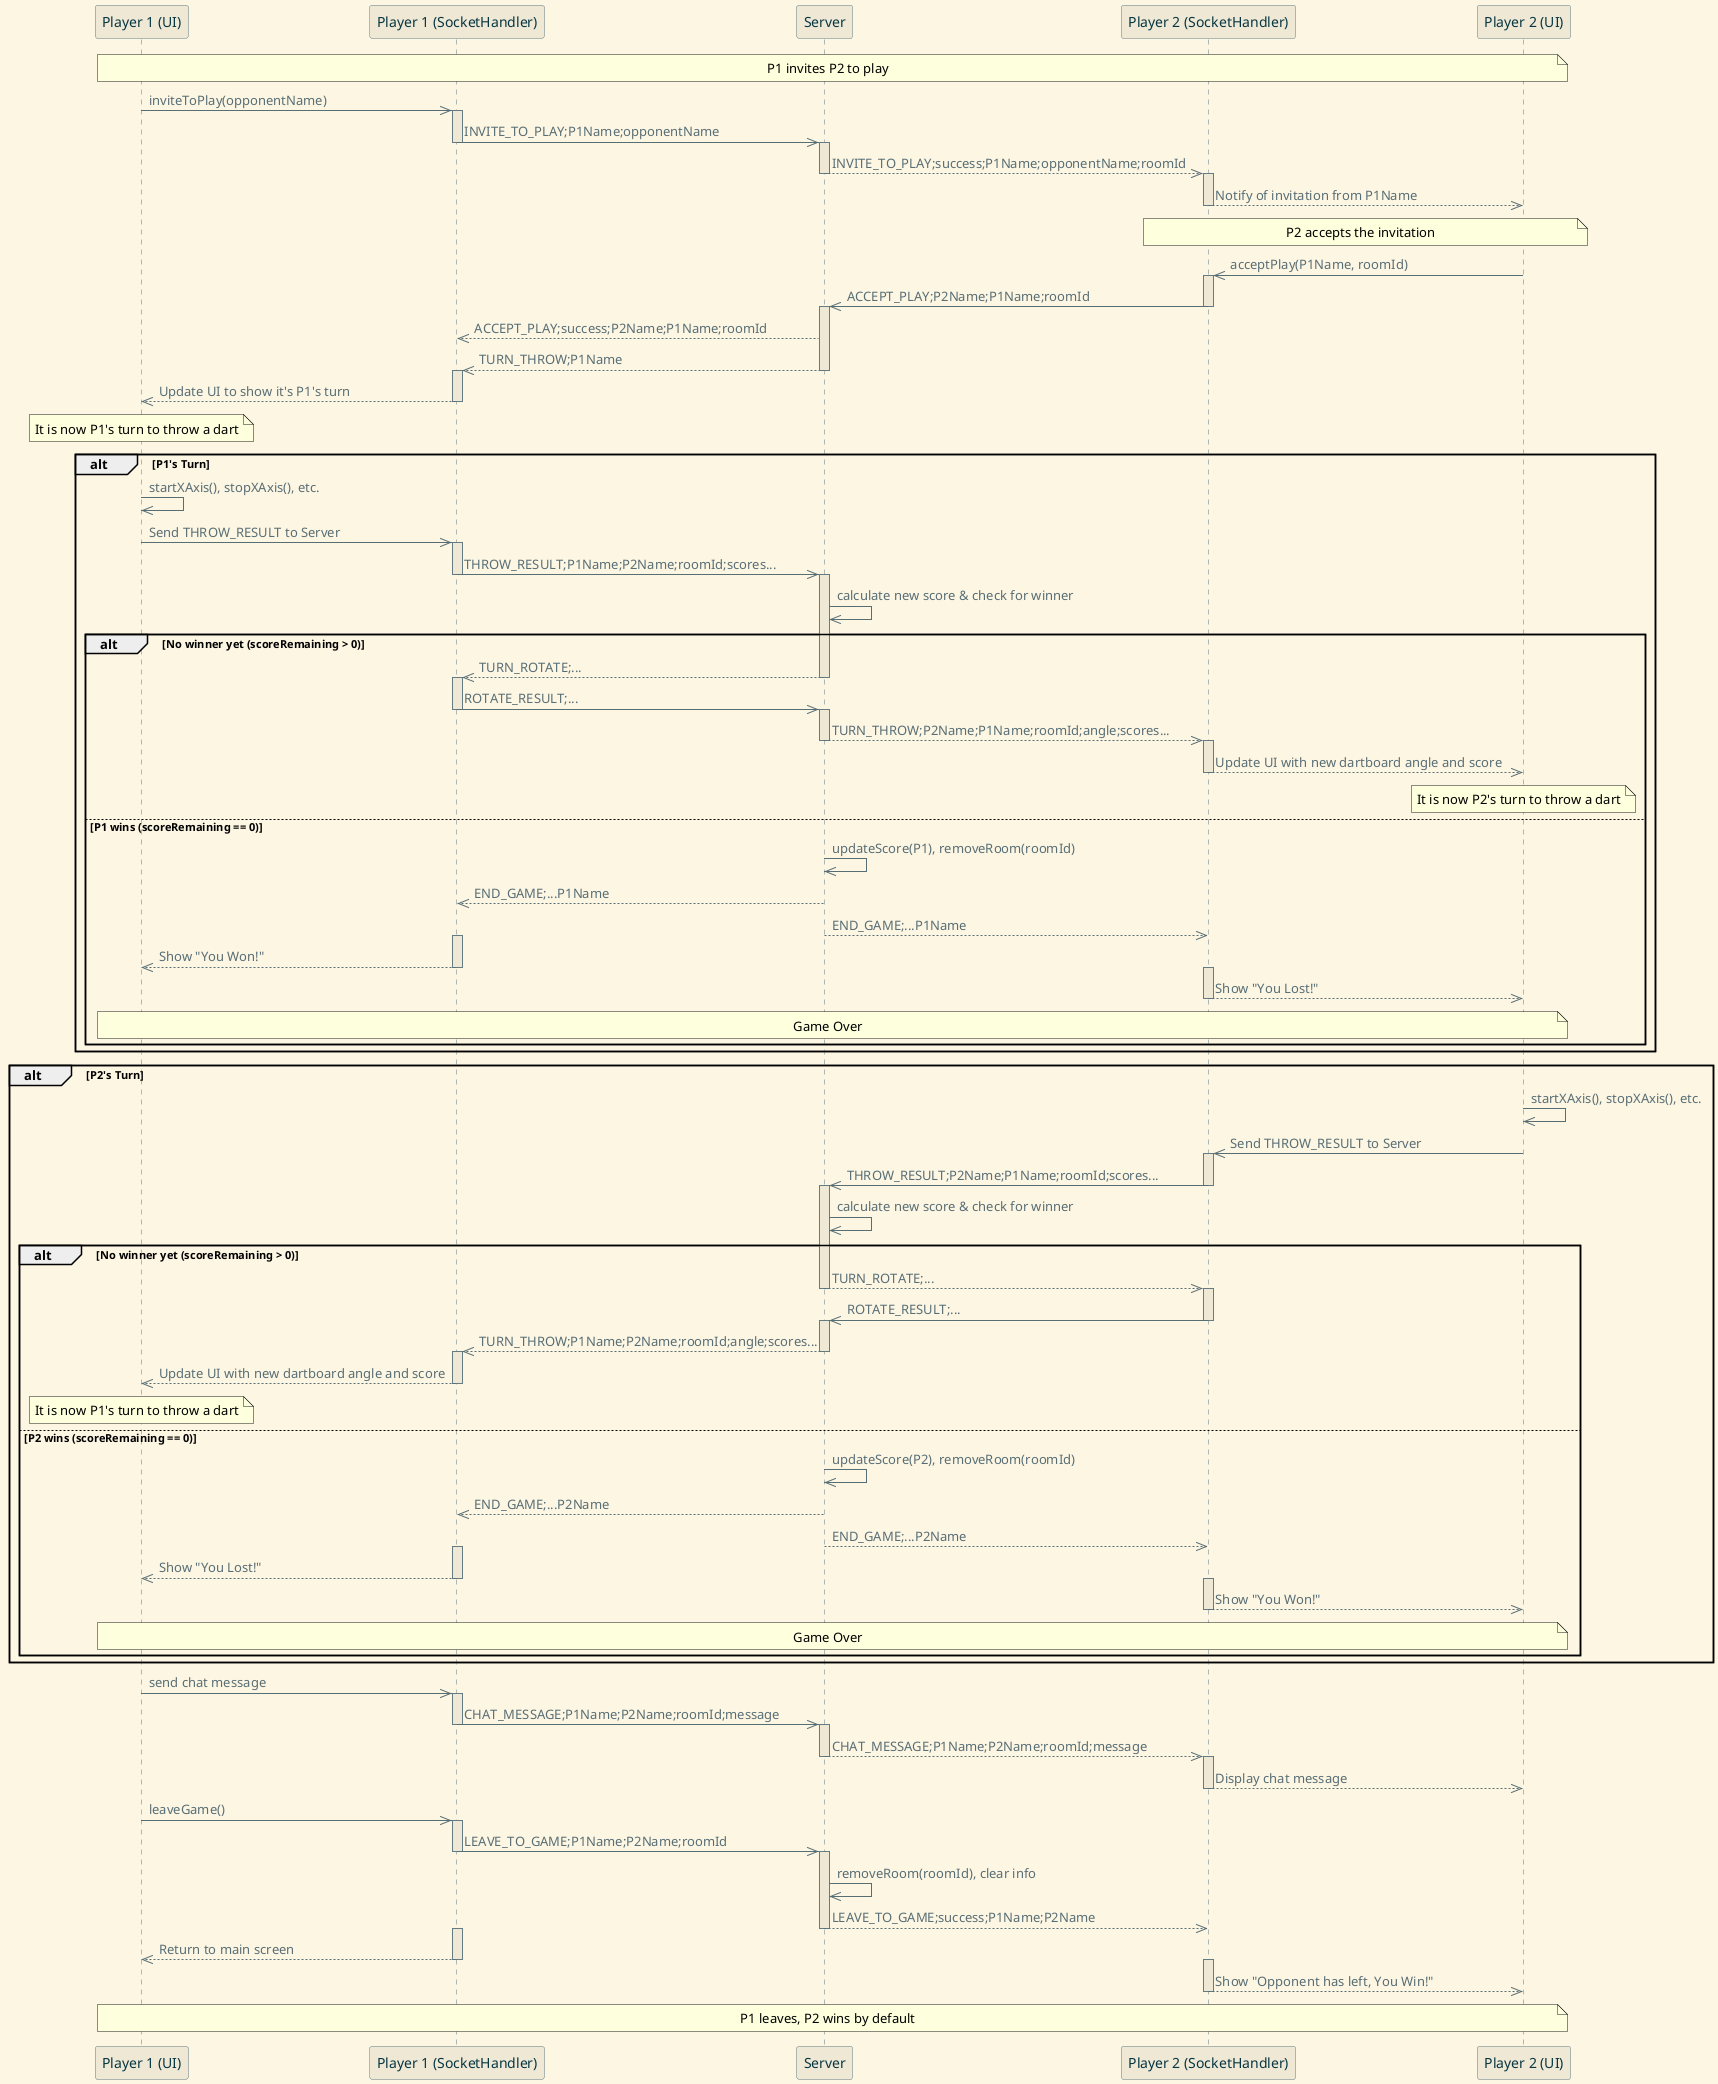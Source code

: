@startuml
' === Theme Solarized Light ===
skinparam backgroundColor #FDF6E3
skinparam handwritten false

skinparam sequence {
  ArrowColor #586e75
  ArrowFontColor #586e75
  ArrowFontSize 13
  LifeLineBorderColor #657b83
  LifeLineBackgroundColor #EEE8D5
  ParticipantBorderColor #93a1a1
  ParticipantBackgroundColor #EEE8D5
  ActorBorderColor #93a1a1
  ActorBackgroundColor #EEE8D5
  ActorFontColor #073642
  ParticipantFontColor #073642
  BoxBackgroundColor #EEE8D5
  BoxBorderColor #93a1a1
}

skinparam sequenceParticipant {
  FontColor #073642
  FontSize 14
  BorderColor #657b83
  BackgroundColor #EEE8D5
}

skinparam sequenceActor {
  FontColor #073642
  FontSize 14
  BorderColor #657b83
  BackgroundColor #EEE8D5
}

' === Participants ===
participant P1_UI as "Player 1 (UI)"
participant P1_Handler as "Player 1 (SocketHandler)"
participant Server as "Server"
participant P2_Handler as "Player 2 (SocketHandler)"
participant P2_UI as "Player 2 (UI)"

' === Invitation Flow ===
Note over P1_UI, P2_UI: P1 invites P2 to play

P1_UI->>P1_Handler: inviteToPlay(opponentName)
activate P1_Handler
P1_Handler->>Server: INVITE_TO_PLAY;P1Name;opponentName
deactivate P1_Handler
activate Server
Server-->>P2_Handler: INVITE_TO_PLAY;success;P1Name;opponentName;roomId
deactivate Server
activate P2_Handler
P2_Handler-->>P2_UI: Notify of invitation from P1Name
deactivate P2_Handler

' === Acceptance Flow ===
Note over P2_UI, P2_Handler: P2 accepts the invitation

P2_UI->>P2_Handler: acceptPlay(P1Name, roomId)
activate P2_Handler
P2_Handler->>Server: ACCEPT_PLAY;P2Name;P1Name;roomId
deactivate P2_Handler
activate Server
Server-->>P1_Handler: ACCEPT_PLAY;success;P2Name;P1Name;roomId
Server-->>P1_Handler: TURN_THROW;P1Name
deactivate Server
activate P1_Handler
P1_Handler-->>P1_UI: Update UI to show it's P1's turn
deactivate P1_Handler

Note over P1_UI: It is now P1's turn to throw a dart

' === P1's Turn ===
alt P1's Turn
    P1_UI->>P1_UI: startXAxis(), stopXAxis(), etc.
    P1_UI->>P1_Handler: Send THROW_RESULT to Server
    activate P1_Handler
    P1_Handler->>Server: THROW_RESULT;P1Name;P2Name;roomId;scores...
    deactivate P1_Handler
    activate Server
    Server->>Server: calculate new score & check for winner

    alt No winner yet (scoreRemaining > 0)
        Server-->>P1_Handler: TURN_ROTATE;...
        deactivate Server
        activate P1_Handler
        P1_Handler->>Server: ROTATE_RESULT;...
        deactivate P1_Handler
        activate Server
        Server-->>P2_Handler: TURN_THROW;P2Name;P1Name;roomId;angle;scores...
        deactivate Server
        activate P2_Handler
        P2_Handler-->>P2_UI: Update UI with new dartboard angle and score
        deactivate P2_Handler
        Note over P2_UI: It is now P2's turn to throw a dart
    else P1 wins (scoreRemaining == 0)
        Server->>Server: updateScore(P1), removeRoom(roomId)
        Server-->>P1_Handler: END_GAME;...P1Name
        Server-->>P2_Handler: END_GAME;...P1Name
        deactivate Server
        activate P1_Handler
        P1_Handler-->>P1_UI: Show "You Won!"
        deactivate P1_Handler
        activate P2_Handler
        P2_Handler-->>P2_UI: Show "You Lost!"
        deactivate P2_Handler
        Note over P1_UI, P2_UI: Game Over
    end
end

' === P2's Turn ===
alt P2's Turn
    P2_UI->>P2_UI: startXAxis(), stopXAxis(), etc.
    P2_UI->>P2_Handler: Send THROW_RESULT to Server
    activate P2_Handler
    P2_Handler->>Server: THROW_RESULT;P2Name;P1Name;roomId;scores...
    deactivate P2_Handler
    activate Server
    Server->>Server: calculate new score & check for winner

    alt No winner yet (scoreRemaining > 0)
        Server-->>P2_Handler: TURN_ROTATE;...
        deactivate Server
        activate P2_Handler
        P2_Handler->>Server: ROTATE_RESULT;...
        deactivate P2_Handler
        activate Server
        Server-->>P1_Handler: TURN_THROW;P1Name;P2Name;roomId;angle;scores...
        deactivate Server
        activate P1_Handler
        P1_Handler-->>P1_UI: Update UI with new dartboard angle and score
        deactivate P1_Handler
        Note over P1_UI: It is now P1's turn to throw a dart
    else P2 wins (scoreRemaining == 0)
        Server->>Server: updateScore(P2), removeRoom(roomId)
        Server-->>P1_Handler: END_GAME;...P2Name
        Server-->>P2_Handler: END_GAME;...P2Name
        deactivate Server
        activate P1_Handler
        P1_Handler-->>P1_UI: Show "You Lost!"
        deactivate P1_Handler
        activate P2_Handler
        P2_Handler-->>P2_UI: Show "You Won!"
        deactivate P2_Handler
        Note over P1_UI, P2_UI: Game Over
    end
end

' === Chat Flow ===
P1_UI->>P1_Handler: send chat message
activate P1_Handler
P1_Handler->>Server: CHAT_MESSAGE;P1Name;P2Name;roomId;message
deactivate P1_Handler
activate Server
Server-->>P2_Handler: CHAT_MESSAGE;P1Name;P2Name;roomId;message
deactivate Server
activate P2_Handler
P2_Handler-->>P2_UI: Display chat message
deactivate P2_Handler

' === Leave Game Flow ===
P1_UI->>P1_Handler: leaveGame()
activate P1_Handler
P1_Handler->>Server: LEAVE_TO_GAME;P1Name;P2Name;roomId
deactivate P1_Handler
activate Server
Server->>Server: removeRoom(roomId), clear info
Server-->>P2_Handler: LEAVE_TO_GAME;success;P1Name;P2Name
deactivate Server
activate P1_Handler
P1_Handler-->>P1_UI: Return to main screen
deactivate P1_Handler
activate P2_Handler
P2_Handler-->>P2_UI: Show "Opponent has left, You Win!"
deactivate P2_Handler

Note over P1_UI, P2_UI: P1 leaves, P2 wins by default
@enduml

